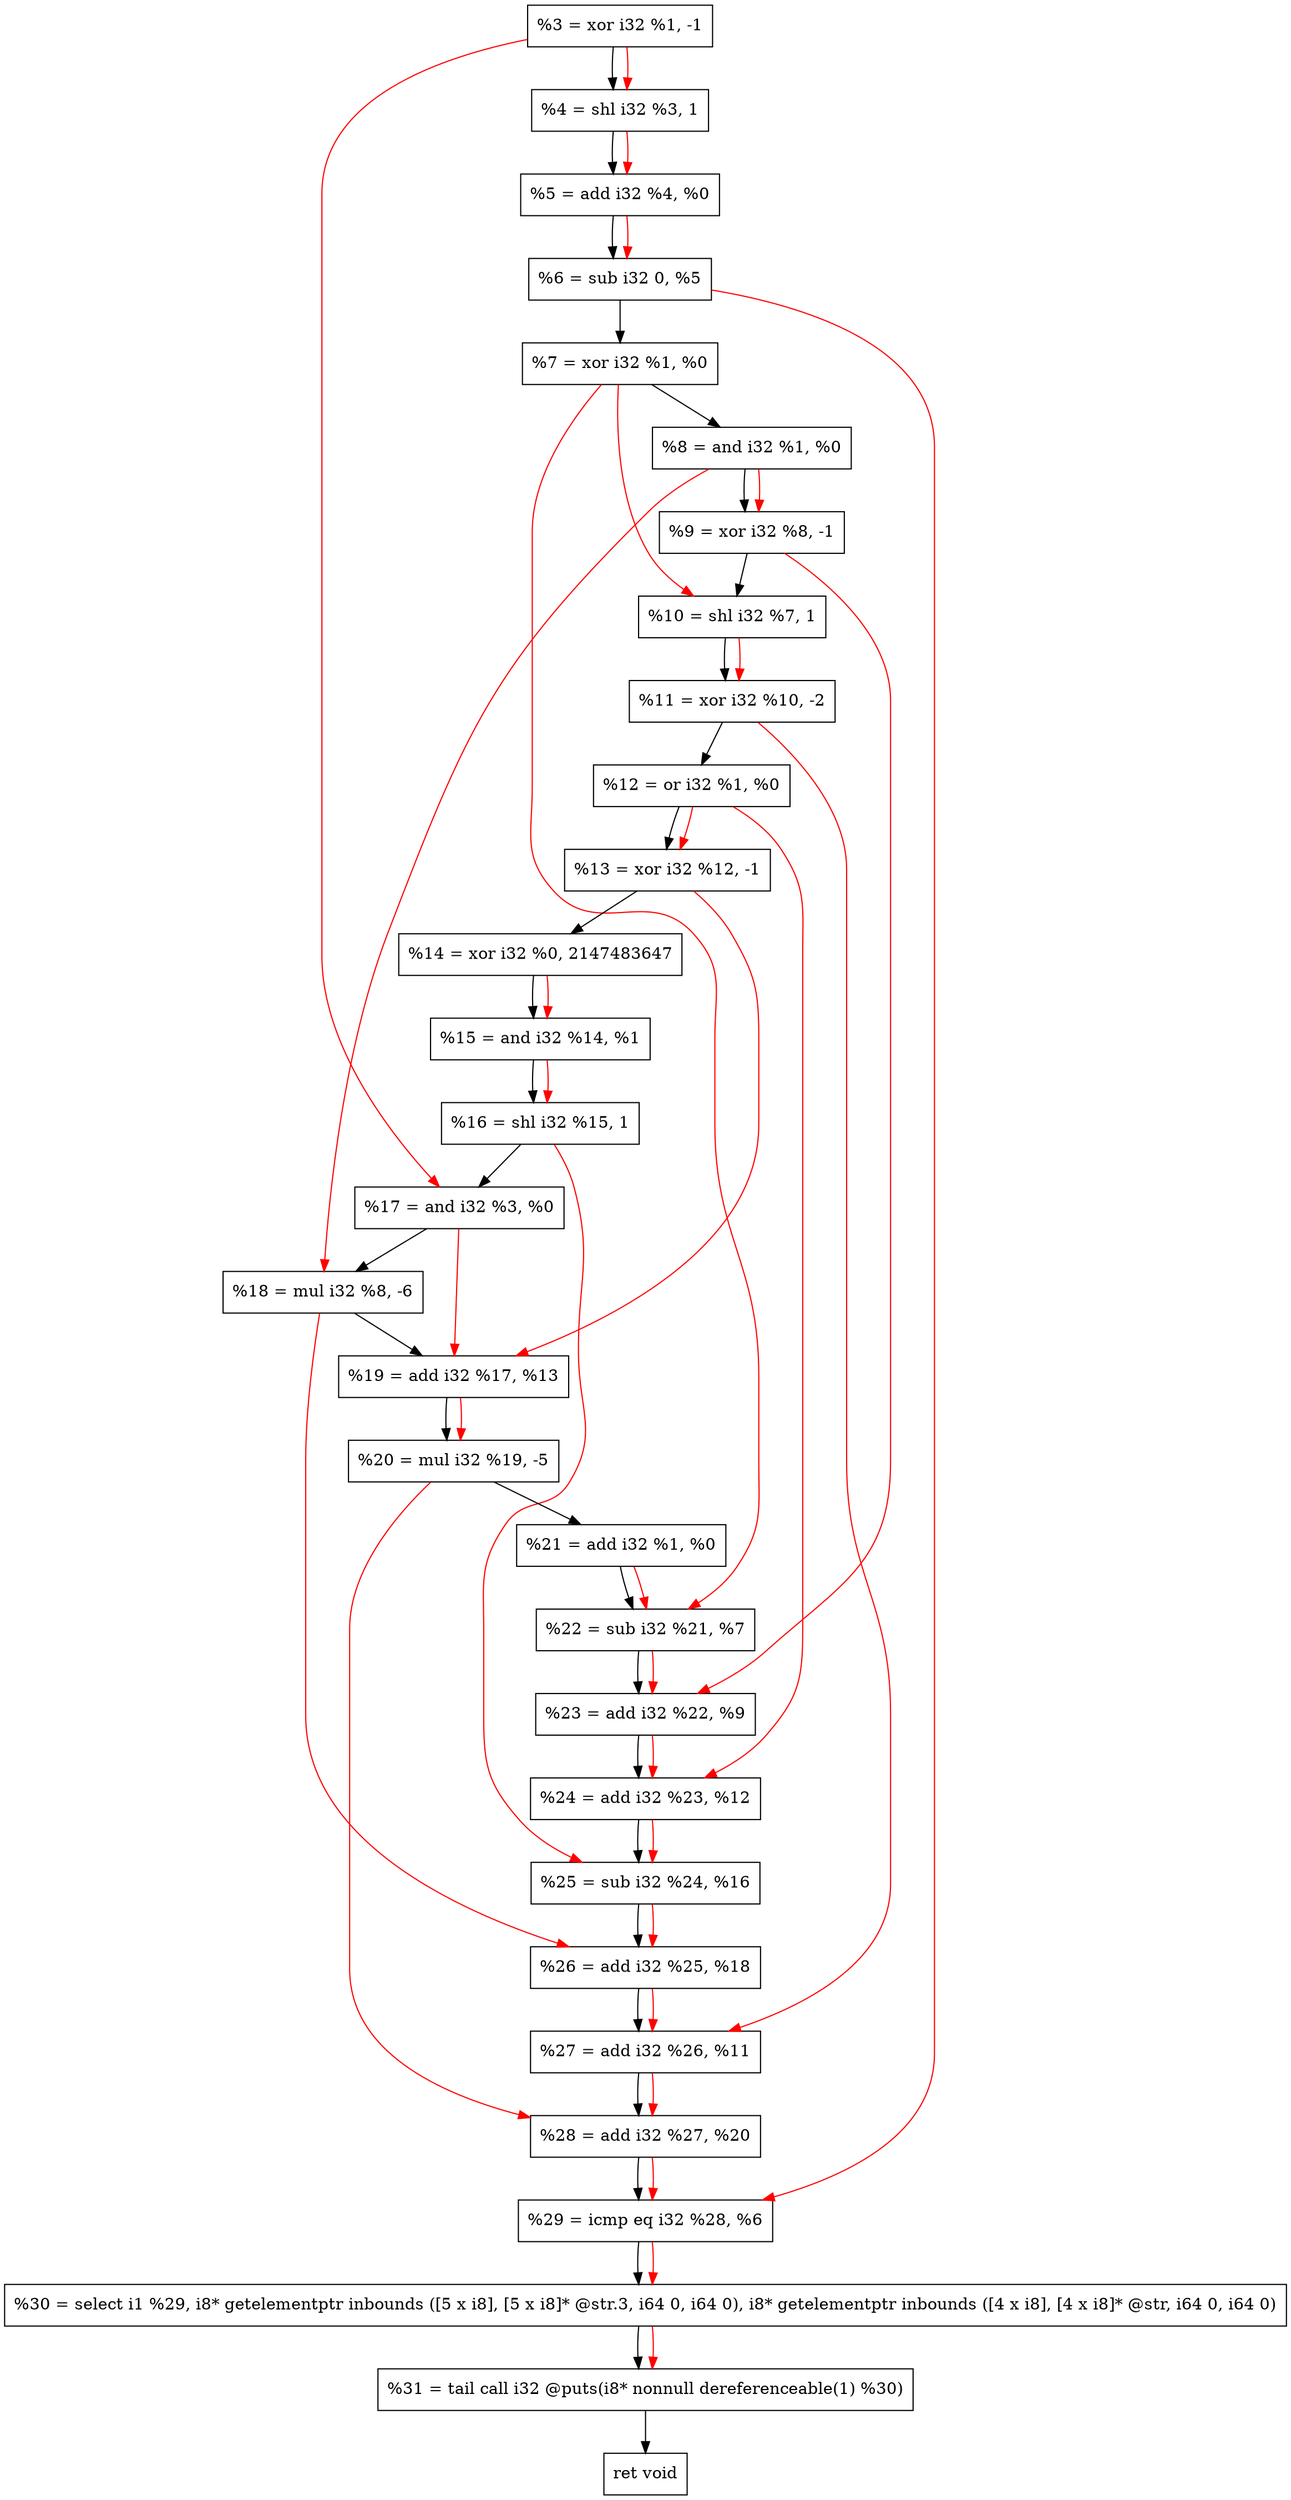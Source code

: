 digraph "DFG for'crackme' function" {
	Node0xc56c20[shape=record, label="  %3 = xor i32 %1, -1"];
	Node0xc56cc0[shape=record, label="  %4 = shl i32 %3, 1"];
	Node0xc56d80[shape=record, label="  %5 = add i32 %4, %0"];
	Node0xc56df0[shape=record, label="  %6 = sub i32 0, %5"];
	Node0xc56e60[shape=record, label="  %7 = xor i32 %1, %0"];
	Node0xc56ed0[shape=record, label="  %8 = and i32 %1, %0"];
	Node0xc56f40[shape=record, label="  %9 = xor i32 %8, -1"];
	Node0xc56fb0[shape=record, label="  %10 = shl i32 %7, 1"];
	Node0xc57050[shape=record, label="  %11 = xor i32 %10, -2"];
	Node0xc570c0[shape=record, label="  %12 = or i32 %1, %0"];
	Node0xc57130[shape=record, label="  %13 = xor i32 %12, -1"];
	Node0xc571d0[shape=record, label="  %14 = xor i32 %0, 2147483647"];
	Node0xc57240[shape=record, label="  %15 = and i32 %14, %1"];
	Node0xc572b0[shape=record, label="  %16 = shl i32 %15, 1"];
	Node0xc57320[shape=record, label="  %17 = and i32 %3, %0"];
	Node0xc573c0[shape=record, label="  %18 = mul i32 %8, -6"];
	Node0xc57430[shape=record, label="  %19 = add i32 %17, %13"];
	Node0xc574d0[shape=record, label="  %20 = mul i32 %19, -5"];
	Node0xc57540[shape=record, label="  %21 = add i32 %1, %0"];
	Node0xc575b0[shape=record, label="  %22 = sub i32 %21, %7"];
	Node0xc57620[shape=record, label="  %23 = add i32 %22, %9"];
	Node0xc57690[shape=record, label="  %24 = add i32 %23, %12"];
	Node0xc57700[shape=record, label="  %25 = sub i32 %24, %16"];
	Node0xc57770[shape=record, label="  %26 = add i32 %25, %18"];
	Node0xc577e0[shape=record, label="  %27 = add i32 %26, %11"];
	Node0xc57850[shape=record, label="  %28 = add i32 %27, %20"];
	Node0xc578c0[shape=record, label="  %29 = icmp eq i32 %28, %6"];
	Node0xbf7268[shape=record, label="  %30 = select i1 %29, i8* getelementptr inbounds ([5 x i8], [5 x i8]* @str.3, i64 0, i64 0), i8* getelementptr inbounds ([4 x i8], [4 x i8]* @str, i64 0, i64 0)"];
	Node0xc57d60[shape=record, label="  %31 = tail call i32 @puts(i8* nonnull dereferenceable(1) %30)"];
	Node0xc57db0[shape=record, label="  ret void"];
	Node0xc56c20 -> Node0xc56cc0;
	Node0xc56cc0 -> Node0xc56d80;
	Node0xc56d80 -> Node0xc56df0;
	Node0xc56df0 -> Node0xc56e60;
	Node0xc56e60 -> Node0xc56ed0;
	Node0xc56ed0 -> Node0xc56f40;
	Node0xc56f40 -> Node0xc56fb0;
	Node0xc56fb0 -> Node0xc57050;
	Node0xc57050 -> Node0xc570c0;
	Node0xc570c0 -> Node0xc57130;
	Node0xc57130 -> Node0xc571d0;
	Node0xc571d0 -> Node0xc57240;
	Node0xc57240 -> Node0xc572b0;
	Node0xc572b0 -> Node0xc57320;
	Node0xc57320 -> Node0xc573c0;
	Node0xc573c0 -> Node0xc57430;
	Node0xc57430 -> Node0xc574d0;
	Node0xc574d0 -> Node0xc57540;
	Node0xc57540 -> Node0xc575b0;
	Node0xc575b0 -> Node0xc57620;
	Node0xc57620 -> Node0xc57690;
	Node0xc57690 -> Node0xc57700;
	Node0xc57700 -> Node0xc57770;
	Node0xc57770 -> Node0xc577e0;
	Node0xc577e0 -> Node0xc57850;
	Node0xc57850 -> Node0xc578c0;
	Node0xc578c0 -> Node0xbf7268;
	Node0xbf7268 -> Node0xc57d60;
	Node0xc57d60 -> Node0xc57db0;
edge [color=red]
	Node0xc56c20 -> Node0xc56cc0;
	Node0xc56cc0 -> Node0xc56d80;
	Node0xc56d80 -> Node0xc56df0;
	Node0xc56ed0 -> Node0xc56f40;
	Node0xc56e60 -> Node0xc56fb0;
	Node0xc56fb0 -> Node0xc57050;
	Node0xc570c0 -> Node0xc57130;
	Node0xc571d0 -> Node0xc57240;
	Node0xc57240 -> Node0xc572b0;
	Node0xc56c20 -> Node0xc57320;
	Node0xc56ed0 -> Node0xc573c0;
	Node0xc57320 -> Node0xc57430;
	Node0xc57130 -> Node0xc57430;
	Node0xc57430 -> Node0xc574d0;
	Node0xc57540 -> Node0xc575b0;
	Node0xc56e60 -> Node0xc575b0;
	Node0xc575b0 -> Node0xc57620;
	Node0xc56f40 -> Node0xc57620;
	Node0xc57620 -> Node0xc57690;
	Node0xc570c0 -> Node0xc57690;
	Node0xc57690 -> Node0xc57700;
	Node0xc572b0 -> Node0xc57700;
	Node0xc57700 -> Node0xc57770;
	Node0xc573c0 -> Node0xc57770;
	Node0xc57770 -> Node0xc577e0;
	Node0xc57050 -> Node0xc577e0;
	Node0xc577e0 -> Node0xc57850;
	Node0xc574d0 -> Node0xc57850;
	Node0xc57850 -> Node0xc578c0;
	Node0xc56df0 -> Node0xc578c0;
	Node0xc578c0 -> Node0xbf7268;
	Node0xbf7268 -> Node0xc57d60;
}
